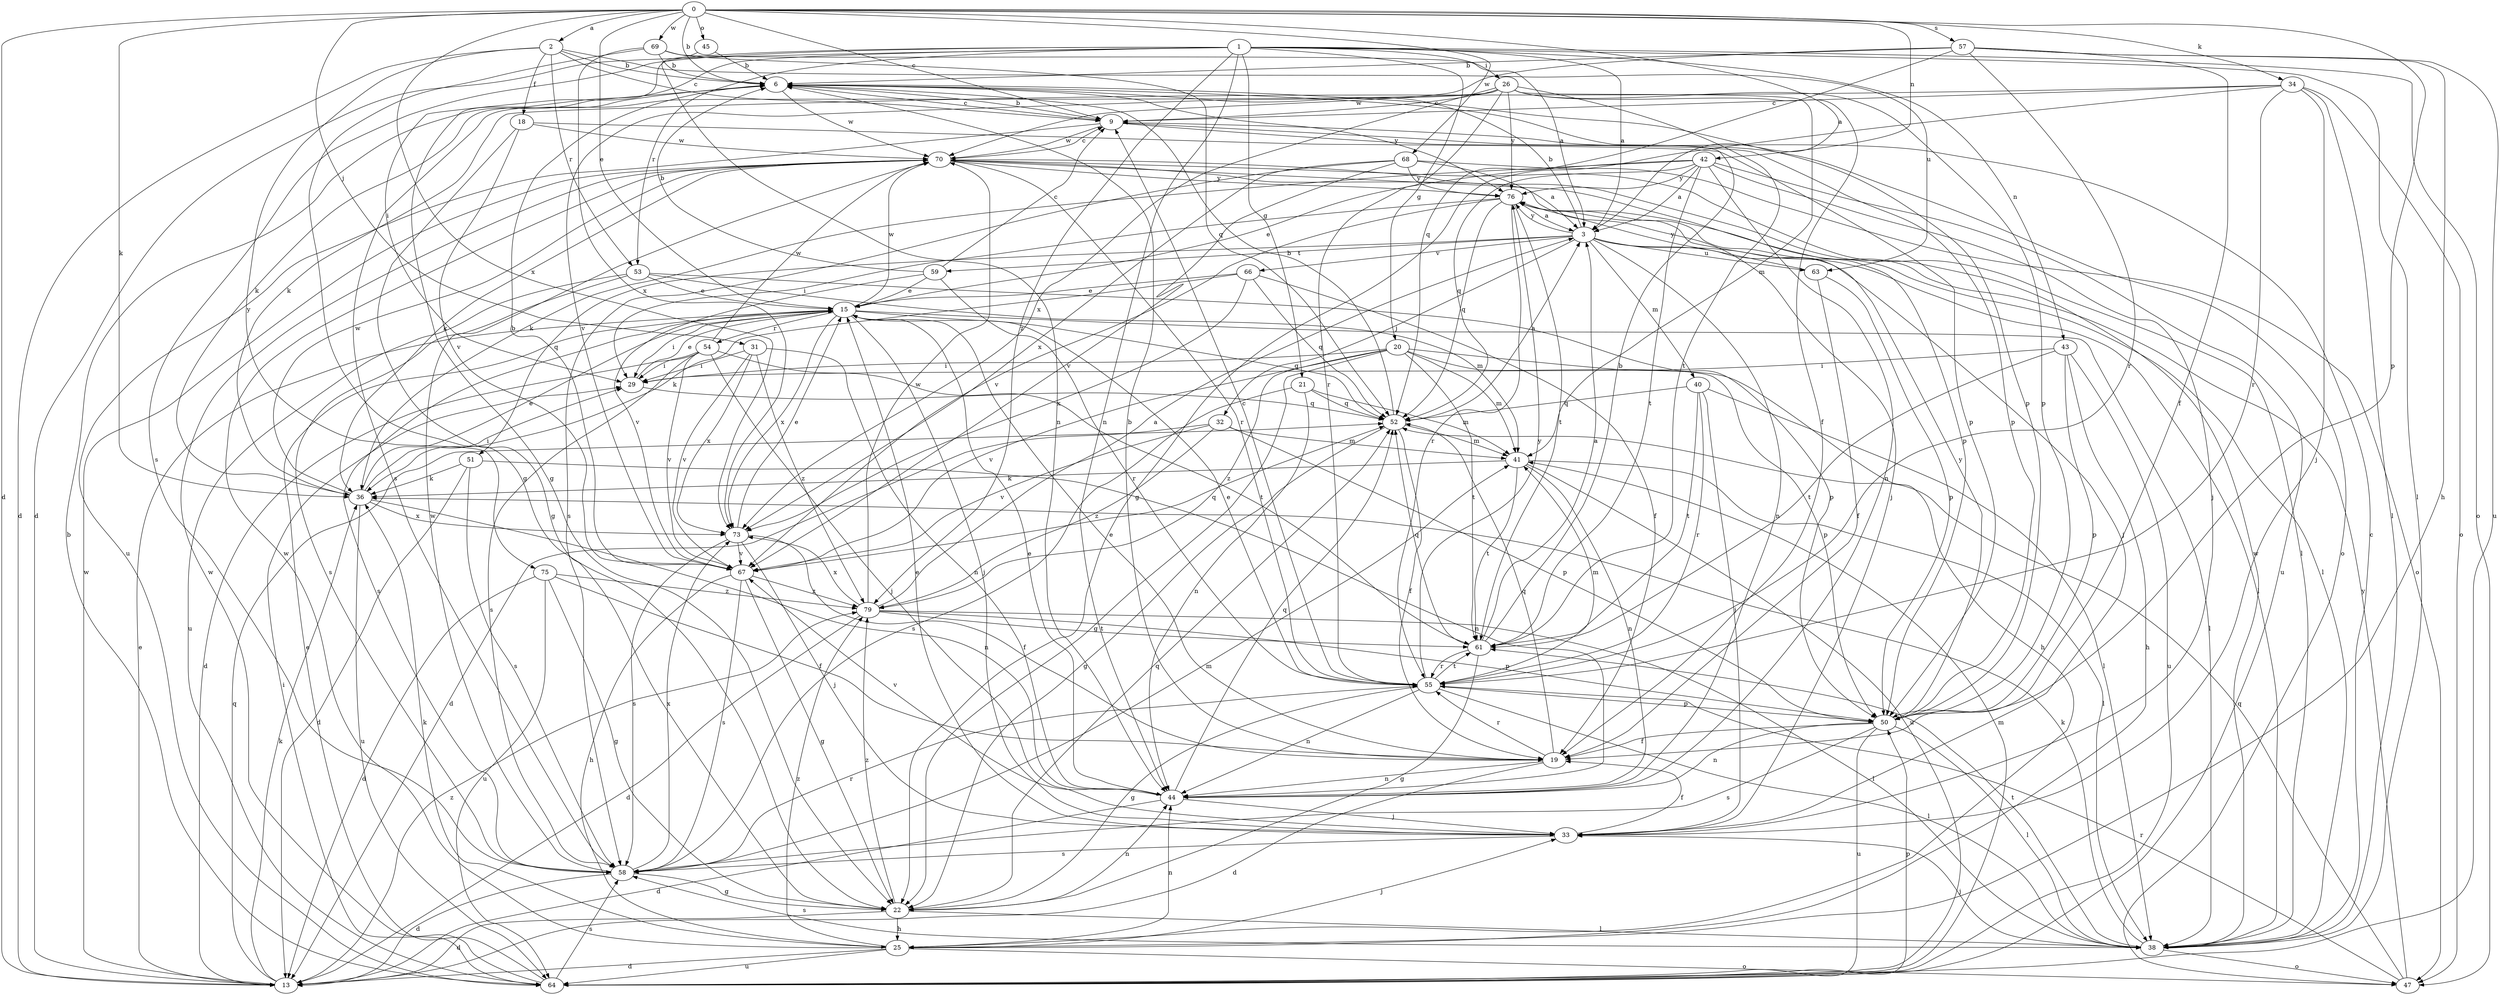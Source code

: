 strict digraph  {
0;
1;
2;
3;
6;
9;
13;
15;
18;
19;
20;
21;
22;
25;
26;
29;
31;
32;
33;
34;
36;
38;
40;
41;
42;
43;
44;
45;
47;
50;
51;
52;
53;
54;
55;
57;
58;
59;
61;
63;
64;
66;
67;
68;
69;
70;
73;
75;
76;
79;
0 -> 2  [label=a];
0 -> 3  [label=a];
0 -> 6  [label=b];
0 -> 9  [label=c];
0 -> 13  [label=d];
0 -> 15  [label=e];
0 -> 31  [label=j];
0 -> 34  [label=k];
0 -> 36  [label=k];
0 -> 42  [label=n];
0 -> 45  [label=o];
0 -> 50  [label=p];
0 -> 57  [label=s];
0 -> 68  [label=w];
0 -> 69  [label=w];
0 -> 73  [label=x];
1 -> 3  [label=a];
1 -> 13  [label=d];
1 -> 20  [label=g];
1 -> 21  [label=g];
1 -> 22  [label=g];
1 -> 26  [label=i];
1 -> 29  [label=i];
1 -> 38  [label=l];
1 -> 43  [label=n];
1 -> 44  [label=n];
1 -> 47  [label=o];
1 -> 53  [label=r];
1 -> 58  [label=s];
1 -> 79  [label=z];
2 -> 6  [label=b];
2 -> 9  [label=c];
2 -> 13  [label=d];
2 -> 18  [label=f];
2 -> 53  [label=r];
2 -> 63  [label=u];
2 -> 75  [label=y];
3 -> 6  [label=b];
3 -> 32  [label=j];
3 -> 33  [label=j];
3 -> 38  [label=l];
3 -> 40  [label=m];
3 -> 44  [label=n];
3 -> 51  [label=q];
3 -> 59  [label=t];
3 -> 63  [label=u];
3 -> 66  [label=v];
3 -> 76  [label=y];
6 -> 9  [label=c];
6 -> 36  [label=k];
6 -> 50  [label=p];
6 -> 70  [label=w];
6 -> 76  [label=y];
9 -> 6  [label=b];
9 -> 47  [label=o];
9 -> 50  [label=p];
9 -> 64  [label=u];
9 -> 70  [label=w];
13 -> 15  [label=e];
13 -> 36  [label=k];
13 -> 52  [label=q];
13 -> 70  [label=w];
13 -> 79  [label=z];
15 -> 29  [label=i];
15 -> 33  [label=j];
15 -> 38  [label=l];
15 -> 52  [label=q];
15 -> 54  [label=r];
15 -> 58  [label=s];
15 -> 70  [label=w];
15 -> 73  [label=x];
18 -> 22  [label=g];
18 -> 50  [label=p];
18 -> 67  [label=v];
18 -> 70  [label=w];
19 -> 6  [label=b];
19 -> 13  [label=d];
19 -> 15  [label=e];
19 -> 44  [label=n];
19 -> 52  [label=q];
19 -> 55  [label=r];
20 -> 22  [label=g];
20 -> 25  [label=h];
20 -> 29  [label=i];
20 -> 41  [label=m];
20 -> 50  [label=p];
20 -> 61  [label=t];
20 -> 67  [label=v];
20 -> 79  [label=z];
21 -> 41  [label=m];
21 -> 44  [label=n];
21 -> 52  [label=q];
21 -> 58  [label=s];
22 -> 13  [label=d];
22 -> 25  [label=h];
22 -> 38  [label=l];
22 -> 44  [label=n];
22 -> 52  [label=q];
22 -> 79  [label=z];
25 -> 13  [label=d];
25 -> 33  [label=j];
25 -> 36  [label=k];
25 -> 44  [label=n];
25 -> 47  [label=o];
25 -> 64  [label=u];
25 -> 70  [label=w];
25 -> 79  [label=z];
26 -> 9  [label=c];
26 -> 19  [label=f];
26 -> 41  [label=m];
26 -> 50  [label=p];
26 -> 55  [label=r];
26 -> 58  [label=s];
26 -> 61  [label=t];
26 -> 67  [label=v];
26 -> 73  [label=x];
26 -> 76  [label=y];
29 -> 15  [label=e];
29 -> 52  [label=q];
31 -> 29  [label=i];
31 -> 44  [label=n];
31 -> 67  [label=v];
31 -> 73  [label=x];
31 -> 79  [label=z];
32 -> 13  [label=d];
32 -> 41  [label=m];
32 -> 50  [label=p];
32 -> 67  [label=v];
32 -> 79  [label=z];
33 -> 15  [label=e];
33 -> 19  [label=f];
33 -> 58  [label=s];
34 -> 9  [label=c];
34 -> 22  [label=g];
34 -> 33  [label=j];
34 -> 36  [label=k];
34 -> 38  [label=l];
34 -> 47  [label=o];
34 -> 55  [label=r];
36 -> 15  [label=e];
36 -> 29  [label=i];
36 -> 44  [label=n];
36 -> 64  [label=u];
36 -> 70  [label=w];
36 -> 73  [label=x];
38 -> 9  [label=c];
38 -> 33  [label=j];
38 -> 36  [label=k];
38 -> 47  [label=o];
38 -> 58  [label=s];
38 -> 61  [label=t];
38 -> 70  [label=w];
40 -> 33  [label=j];
40 -> 38  [label=l];
40 -> 52  [label=q];
40 -> 55  [label=r];
40 -> 61  [label=t];
41 -> 36  [label=k];
41 -> 38  [label=l];
41 -> 44  [label=n];
41 -> 61  [label=t];
41 -> 64  [label=u];
42 -> 3  [label=a];
42 -> 15  [label=e];
42 -> 33  [label=j];
42 -> 36  [label=k];
42 -> 44  [label=n];
42 -> 52  [label=q];
42 -> 61  [label=t];
42 -> 64  [label=u];
42 -> 76  [label=y];
43 -> 25  [label=h];
43 -> 29  [label=i];
43 -> 50  [label=p];
43 -> 61  [label=t];
43 -> 64  [label=u];
44 -> 13  [label=d];
44 -> 15  [label=e];
44 -> 33  [label=j];
44 -> 52  [label=q];
44 -> 67  [label=v];
45 -> 6  [label=b];
45 -> 44  [label=n];
47 -> 52  [label=q];
47 -> 55  [label=r];
47 -> 76  [label=y];
50 -> 19  [label=f];
50 -> 38  [label=l];
50 -> 44  [label=n];
50 -> 58  [label=s];
50 -> 64  [label=u];
50 -> 76  [label=y];
51 -> 13  [label=d];
51 -> 36  [label=k];
51 -> 44  [label=n];
51 -> 58  [label=s];
52 -> 3  [label=a];
52 -> 6  [label=b];
52 -> 19  [label=f];
52 -> 22  [label=g];
52 -> 41  [label=m];
53 -> 15  [label=e];
53 -> 41  [label=m];
53 -> 50  [label=p];
53 -> 58  [label=s];
53 -> 64  [label=u];
54 -> 13  [label=d];
54 -> 29  [label=i];
54 -> 33  [label=j];
54 -> 58  [label=s];
54 -> 61  [label=t];
54 -> 67  [label=v];
54 -> 70  [label=w];
55 -> 9  [label=c];
55 -> 15  [label=e];
55 -> 22  [label=g];
55 -> 38  [label=l];
55 -> 41  [label=m];
55 -> 44  [label=n];
55 -> 50  [label=p];
55 -> 61  [label=t];
55 -> 76  [label=y];
57 -> 6  [label=b];
57 -> 19  [label=f];
57 -> 25  [label=h];
57 -> 52  [label=q];
57 -> 55  [label=r];
57 -> 64  [label=u];
57 -> 70  [label=w];
58 -> 13  [label=d];
58 -> 22  [label=g];
58 -> 41  [label=m];
58 -> 55  [label=r];
58 -> 70  [label=w];
58 -> 73  [label=x];
59 -> 6  [label=b];
59 -> 9  [label=c];
59 -> 15  [label=e];
59 -> 55  [label=r];
59 -> 67  [label=v];
61 -> 3  [label=a];
61 -> 6  [label=b];
61 -> 22  [label=g];
61 -> 52  [label=q];
61 -> 55  [label=r];
63 -> 19  [label=f];
63 -> 50  [label=p];
63 -> 76  [label=y];
64 -> 6  [label=b];
64 -> 15  [label=e];
64 -> 29  [label=i];
64 -> 41  [label=m];
64 -> 50  [label=p];
64 -> 58  [label=s];
64 -> 70  [label=w];
66 -> 15  [label=e];
66 -> 19  [label=f];
66 -> 36  [label=k];
66 -> 52  [label=q];
66 -> 73  [label=x];
67 -> 6  [label=b];
67 -> 22  [label=g];
67 -> 25  [label=h];
67 -> 52  [label=q];
67 -> 58  [label=s];
67 -> 79  [label=z];
68 -> 3  [label=a];
68 -> 47  [label=o];
68 -> 58  [label=s];
68 -> 67  [label=v];
68 -> 73  [label=x];
68 -> 76  [label=y];
69 -> 3  [label=a];
69 -> 6  [label=b];
69 -> 22  [label=g];
69 -> 52  [label=q];
69 -> 73  [label=x];
70 -> 9  [label=c];
70 -> 33  [label=j];
70 -> 36  [label=k];
70 -> 38  [label=l];
70 -> 50  [label=p];
70 -> 55  [label=r];
70 -> 76  [label=y];
73 -> 15  [label=e];
73 -> 19  [label=f];
73 -> 33  [label=j];
73 -> 58  [label=s];
73 -> 67  [label=v];
75 -> 13  [label=d];
75 -> 19  [label=f];
75 -> 22  [label=g];
75 -> 64  [label=u];
75 -> 79  [label=z];
76 -> 3  [label=a];
76 -> 29  [label=i];
76 -> 38  [label=l];
76 -> 52  [label=q];
76 -> 55  [label=r];
76 -> 61  [label=t];
76 -> 67  [label=v];
79 -> 3  [label=a];
79 -> 13  [label=d];
79 -> 38  [label=l];
79 -> 50  [label=p];
79 -> 61  [label=t];
79 -> 70  [label=w];
79 -> 73  [label=x];
}
